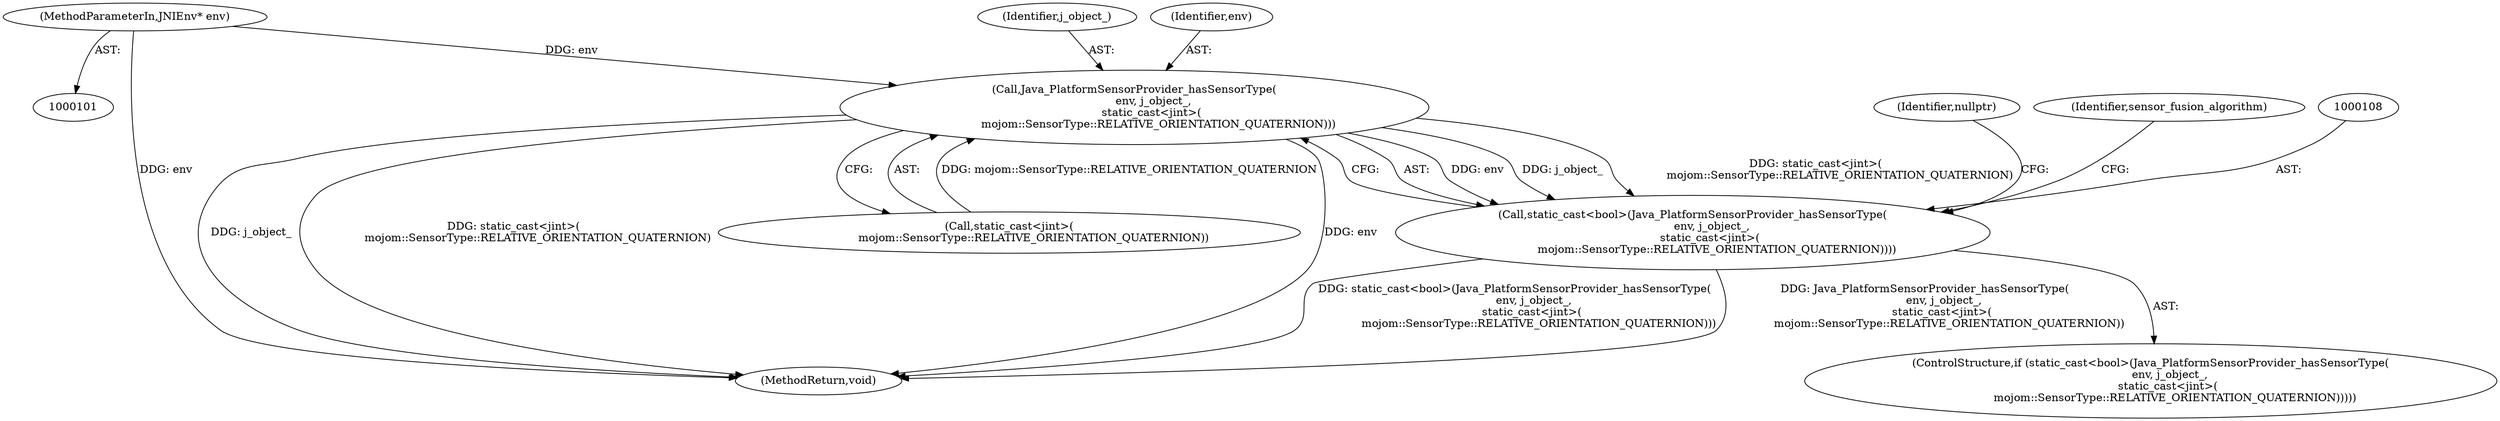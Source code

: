 digraph "0_Chrome_c0c8978849ac57e4ecd613ddc8ff7852a2054734_17@pointer" {
"1000102" [label="(MethodParameterIn,JNIEnv* env)"];
"1000109" [label="(Call,Java_PlatformSensorProvider_hasSensorType(\n           env, j_object_,\n          static_cast<jint>(\n              mojom::SensorType::RELATIVE_ORIENTATION_QUATERNION)))"];
"1000107" [label="(Call,static_cast<bool>(Java_PlatformSensorProvider_hasSensorType(\n           env, j_object_,\n          static_cast<jint>(\n              mojom::SensorType::RELATIVE_ORIENTATION_QUATERNION))))"];
"1000102" [label="(MethodParameterIn,JNIEnv* env)"];
"1000133" [label="(Identifier,nullptr)"];
"1000109" [label="(Call,Java_PlatformSensorProvider_hasSensorType(\n           env, j_object_,\n          static_cast<jint>(\n              mojom::SensorType::RELATIVE_ORIENTATION_QUATERNION)))"];
"1000107" [label="(Call,static_cast<bool>(Java_PlatformSensorProvider_hasSensorType(\n           env, j_object_,\n          static_cast<jint>(\n              mojom::SensorType::RELATIVE_ORIENTATION_QUATERNION))))"];
"1000106" [label="(ControlStructure,if (static_cast<bool>(Java_PlatformSensorProvider_hasSensorType(\n           env, j_object_,\n          static_cast<jint>(\n              mojom::SensorType::RELATIVE_ORIENTATION_QUATERNION)))))"];
"1000112" [label="(Call,static_cast<jint>(\n              mojom::SensorType::RELATIVE_ORIENTATION_QUATERNION))"];
"1000111" [label="(Identifier,j_object_)"];
"1000110" [label="(Identifier,env)"];
"1000134" [label="(MethodReturn,void)"];
"1000118" [label="(Identifier,sensor_fusion_algorithm)"];
"1000102" -> "1000101"  [label="AST: "];
"1000102" -> "1000134"  [label="DDG: env"];
"1000102" -> "1000109"  [label="DDG: env"];
"1000109" -> "1000107"  [label="AST: "];
"1000109" -> "1000112"  [label="CFG: "];
"1000110" -> "1000109"  [label="AST: "];
"1000111" -> "1000109"  [label="AST: "];
"1000112" -> "1000109"  [label="AST: "];
"1000107" -> "1000109"  [label="CFG: "];
"1000109" -> "1000134"  [label="DDG: j_object_"];
"1000109" -> "1000134"  [label="DDG: static_cast<jint>(\n              mojom::SensorType::RELATIVE_ORIENTATION_QUATERNION)"];
"1000109" -> "1000134"  [label="DDG: env"];
"1000109" -> "1000107"  [label="DDG: env"];
"1000109" -> "1000107"  [label="DDG: j_object_"];
"1000109" -> "1000107"  [label="DDG: static_cast<jint>(\n              mojom::SensorType::RELATIVE_ORIENTATION_QUATERNION)"];
"1000112" -> "1000109"  [label="DDG: mojom::SensorType::RELATIVE_ORIENTATION_QUATERNION"];
"1000107" -> "1000106"  [label="AST: "];
"1000108" -> "1000107"  [label="AST: "];
"1000118" -> "1000107"  [label="CFG: "];
"1000133" -> "1000107"  [label="CFG: "];
"1000107" -> "1000134"  [label="DDG: static_cast<bool>(Java_PlatformSensorProvider_hasSensorType(\n           env, j_object_,\n          static_cast<jint>(\n              mojom::SensorType::RELATIVE_ORIENTATION_QUATERNION)))"];
"1000107" -> "1000134"  [label="DDG: Java_PlatformSensorProvider_hasSensorType(\n           env, j_object_,\n          static_cast<jint>(\n              mojom::SensorType::RELATIVE_ORIENTATION_QUATERNION))"];
}
